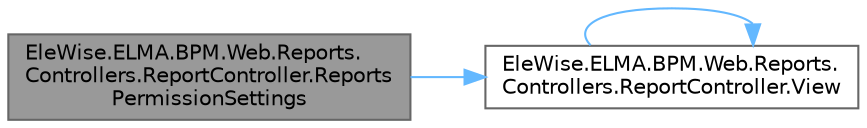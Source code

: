 digraph "EleWise.ELMA.BPM.Web.Reports.Controllers.ReportController.ReportsPermissionSettings"
{
 // LATEX_PDF_SIZE
  bgcolor="transparent";
  edge [fontname=Helvetica,fontsize=10,labelfontname=Helvetica,labelfontsize=10];
  node [fontname=Helvetica,fontsize=10,shape=box,height=0.2,width=0.4];
  rankdir="LR";
  Node1 [id="Node000001",label="EleWise.ELMA.BPM.Web.Reports.\lControllers.ReportController.Reports\lPermissionSettings",height=0.2,width=0.4,color="gray40", fillcolor="grey60", style="filled", fontcolor="black",tooltip="Страница настроек"];
  Node1 -> Node2 [id="edge1_Node000001_Node000002",color="steelblue1",style="solid",tooltip=" "];
  Node2 [id="Node000002",label="EleWise.ELMA.BPM.Web.Reports.\lControllers.ReportController.View",height=0.2,width=0.4,color="grey40", fillcolor="white", style="filled",URL="$class_ele_wise_1_1_e_l_m_a_1_1_b_p_m_1_1_web_1_1_reports_1_1_controllers_1_1_report_controller.html#a6146d3c54ff0cbaa2f762ac89ab3c1d9",tooltip="Просмотр отчета (GET)"];
  Node2 -> Node2 [id="edge2_Node000002_Node000002",color="steelblue1",style="solid",tooltip=" "];
}
